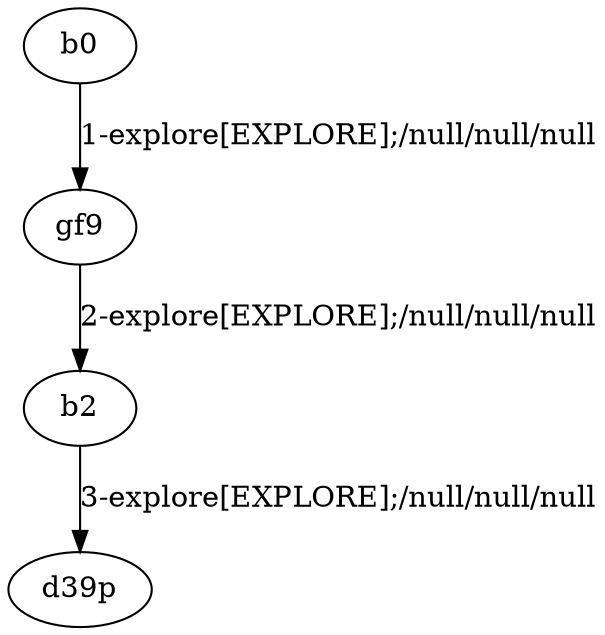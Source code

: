 # Total number of goals covered by this test: 2
# gf9 --> b2
# b0 --> gf9

digraph g {
"b0" -> "gf9" [label = "1-explore[EXPLORE];/null/null/null"];
"gf9" -> "b2" [label = "2-explore[EXPLORE];/null/null/null"];
"b2" -> "d39p" [label = "3-explore[EXPLORE];/null/null/null"];
}